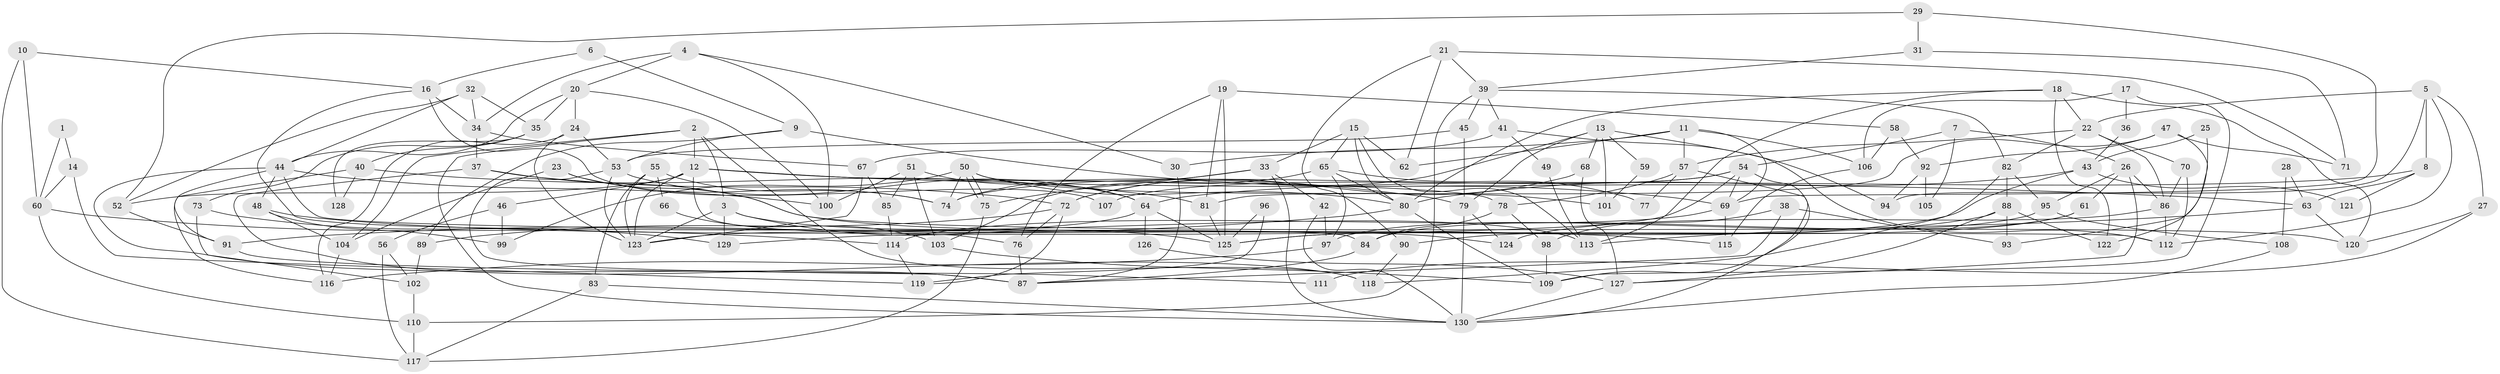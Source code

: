 // coarse degree distribution, {2: 0.14285714285714285, 11: 0.023809523809523808, 10: 0.023809523809523808, 4: 0.21428571428571427, 6: 0.13095238095238096, 3: 0.13095238095238096, 7: 0.07142857142857142, 9: 0.023809523809523808, 8: 0.08333333333333333, 5: 0.15476190476190477}
// Generated by graph-tools (version 1.1) at 2025/23/03/03/25 07:23:59]
// undirected, 130 vertices, 260 edges
graph export_dot {
graph [start="1"]
  node [color=gray90,style=filled];
  1;
  2;
  3;
  4;
  5;
  6;
  7;
  8;
  9;
  10;
  11;
  12;
  13;
  14;
  15;
  16;
  17;
  18;
  19;
  20;
  21;
  22;
  23;
  24;
  25;
  26;
  27;
  28;
  29;
  30;
  31;
  32;
  33;
  34;
  35;
  36;
  37;
  38;
  39;
  40;
  41;
  42;
  43;
  44;
  45;
  46;
  47;
  48;
  49;
  50;
  51;
  52;
  53;
  54;
  55;
  56;
  57;
  58;
  59;
  60;
  61;
  62;
  63;
  64;
  65;
  66;
  67;
  68;
  69;
  70;
  71;
  72;
  73;
  74;
  75;
  76;
  77;
  78;
  79;
  80;
  81;
  82;
  83;
  84;
  85;
  86;
  87;
  88;
  89;
  90;
  91;
  92;
  93;
  94;
  95;
  96;
  97;
  98;
  99;
  100;
  101;
  102;
  103;
  104;
  105;
  106;
  107;
  108;
  109;
  110;
  111;
  112;
  113;
  114;
  115;
  116;
  117;
  118;
  119;
  120;
  121;
  122;
  123;
  124;
  125;
  126;
  127;
  128;
  129;
  130;
  1 -- 14;
  1 -- 60;
  2 -- 130;
  2 -- 3;
  2 -- 12;
  2 -- 104;
  2 -- 118;
  3 -- 125;
  3 -- 123;
  3 -- 113;
  3 -- 129;
  4 -- 30;
  4 -- 20;
  4 -- 34;
  4 -- 100;
  5 -- 112;
  5 -- 8;
  5 -- 22;
  5 -- 27;
  5 -- 94;
  6 -- 16;
  6 -- 9;
  7 -- 54;
  7 -- 26;
  7 -- 105;
  8 -- 63;
  8 -- 64;
  8 -- 121;
  9 -- 89;
  9 -- 69;
  9 -- 53;
  10 -- 16;
  10 -- 117;
  10 -- 60;
  11 -- 69;
  11 -- 57;
  11 -- 30;
  11 -- 62;
  11 -- 106;
  12 -- 79;
  12 -- 46;
  12 -- 52;
  12 -- 63;
  12 -- 76;
  12 -- 78;
  12 -- 123;
  13 -- 72;
  13 -- 112;
  13 -- 59;
  13 -- 68;
  13 -- 79;
  13 -- 101;
  14 -- 60;
  14 -- 119;
  15 -- 33;
  15 -- 113;
  15 -- 62;
  15 -- 65;
  15 -- 80;
  16 -- 34;
  16 -- 84;
  16 -- 107;
  17 -- 109;
  17 -- 106;
  17 -- 36;
  18 -- 22;
  18 -- 80;
  18 -- 113;
  18 -- 120;
  18 -- 122;
  19 -- 76;
  19 -- 58;
  19 -- 81;
  19 -- 125;
  20 -- 100;
  20 -- 24;
  20 -- 35;
  20 -- 44;
  21 -- 39;
  21 -- 62;
  21 -- 71;
  21 -- 90;
  22 -- 86;
  22 -- 57;
  22 -- 70;
  22 -- 82;
  23 -- 74;
  23 -- 104;
  23 -- 124;
  24 -- 53;
  24 -- 123;
  24 -- 116;
  25 -- 93;
  25 -- 43;
  26 -- 86;
  26 -- 127;
  26 -- 61;
  26 -- 95;
  27 -- 120;
  27 -- 111;
  28 -- 63;
  28 -- 108;
  29 -- 69;
  29 -- 52;
  29 -- 31;
  30 -- 87;
  31 -- 71;
  31 -- 39;
  32 -- 35;
  32 -- 52;
  32 -- 34;
  32 -- 44;
  33 -- 42;
  33 -- 130;
  33 -- 74;
  33 -- 75;
  34 -- 37;
  34 -- 67;
  35 -- 40;
  35 -- 73;
  35 -- 128;
  36 -- 43;
  37 -- 120;
  37 -- 72;
  37 -- 118;
  38 -- 87;
  38 -- 98;
  38 -- 93;
  39 -- 82;
  39 -- 41;
  39 -- 45;
  39 -- 110;
  40 -- 81;
  40 -- 116;
  40 -- 128;
  41 -- 67;
  41 -- 49;
  41 -- 94;
  42 -- 130;
  42 -- 97;
  43 -- 125;
  43 -- 80;
  43 -- 121;
  44 -- 48;
  44 -- 87;
  44 -- 91;
  44 -- 100;
  44 -- 112;
  45 -- 79;
  45 -- 53;
  46 -- 99;
  46 -- 56;
  47 -- 122;
  47 -- 81;
  47 -- 71;
  47 -- 92;
  48 -- 104;
  48 -- 99;
  48 -- 115;
  49 -- 113;
  50 -- 75;
  50 -- 75;
  50 -- 80;
  50 -- 74;
  50 -- 99;
  50 -- 101;
  51 -- 64;
  51 -- 100;
  51 -- 85;
  51 -- 103;
  52 -- 91;
  53 -- 64;
  53 -- 87;
  53 -- 123;
  54 -- 74;
  54 -- 129;
  54 -- 69;
  54 -- 107;
  54 -- 109;
  55 -- 74;
  55 -- 123;
  55 -- 66;
  55 -- 83;
  56 -- 117;
  56 -- 102;
  57 -- 78;
  57 -- 77;
  57 -- 130;
  58 -- 92;
  58 -- 106;
  59 -- 101;
  60 -- 110;
  60 -- 114;
  61 -- 90;
  61 -- 84;
  63 -- 113;
  63 -- 120;
  64 -- 123;
  64 -- 125;
  64 -- 126;
  65 -- 80;
  65 -- 77;
  65 -- 97;
  65 -- 103;
  66 -- 103;
  67 -- 123;
  67 -- 85;
  68 -- 72;
  68 -- 127;
  69 -- 114;
  69 -- 115;
  70 -- 112;
  70 -- 86;
  72 -- 76;
  72 -- 89;
  72 -- 119;
  73 -- 102;
  73 -- 129;
  75 -- 117;
  76 -- 87;
  78 -- 84;
  78 -- 98;
  79 -- 130;
  79 -- 124;
  80 -- 109;
  80 -- 91;
  81 -- 125;
  82 -- 118;
  82 -- 88;
  82 -- 95;
  83 -- 130;
  83 -- 117;
  84 -- 87;
  85 -- 114;
  86 -- 124;
  86 -- 112;
  88 -- 125;
  88 -- 93;
  88 -- 122;
  88 -- 127;
  89 -- 102;
  90 -- 118;
  91 -- 111;
  92 -- 94;
  92 -- 105;
  95 -- 97;
  95 -- 108;
  96 -- 125;
  96 -- 119;
  97 -- 116;
  98 -- 109;
  102 -- 110;
  103 -- 109;
  104 -- 116;
  106 -- 115;
  108 -- 130;
  110 -- 117;
  114 -- 119;
  126 -- 127;
  127 -- 130;
}
